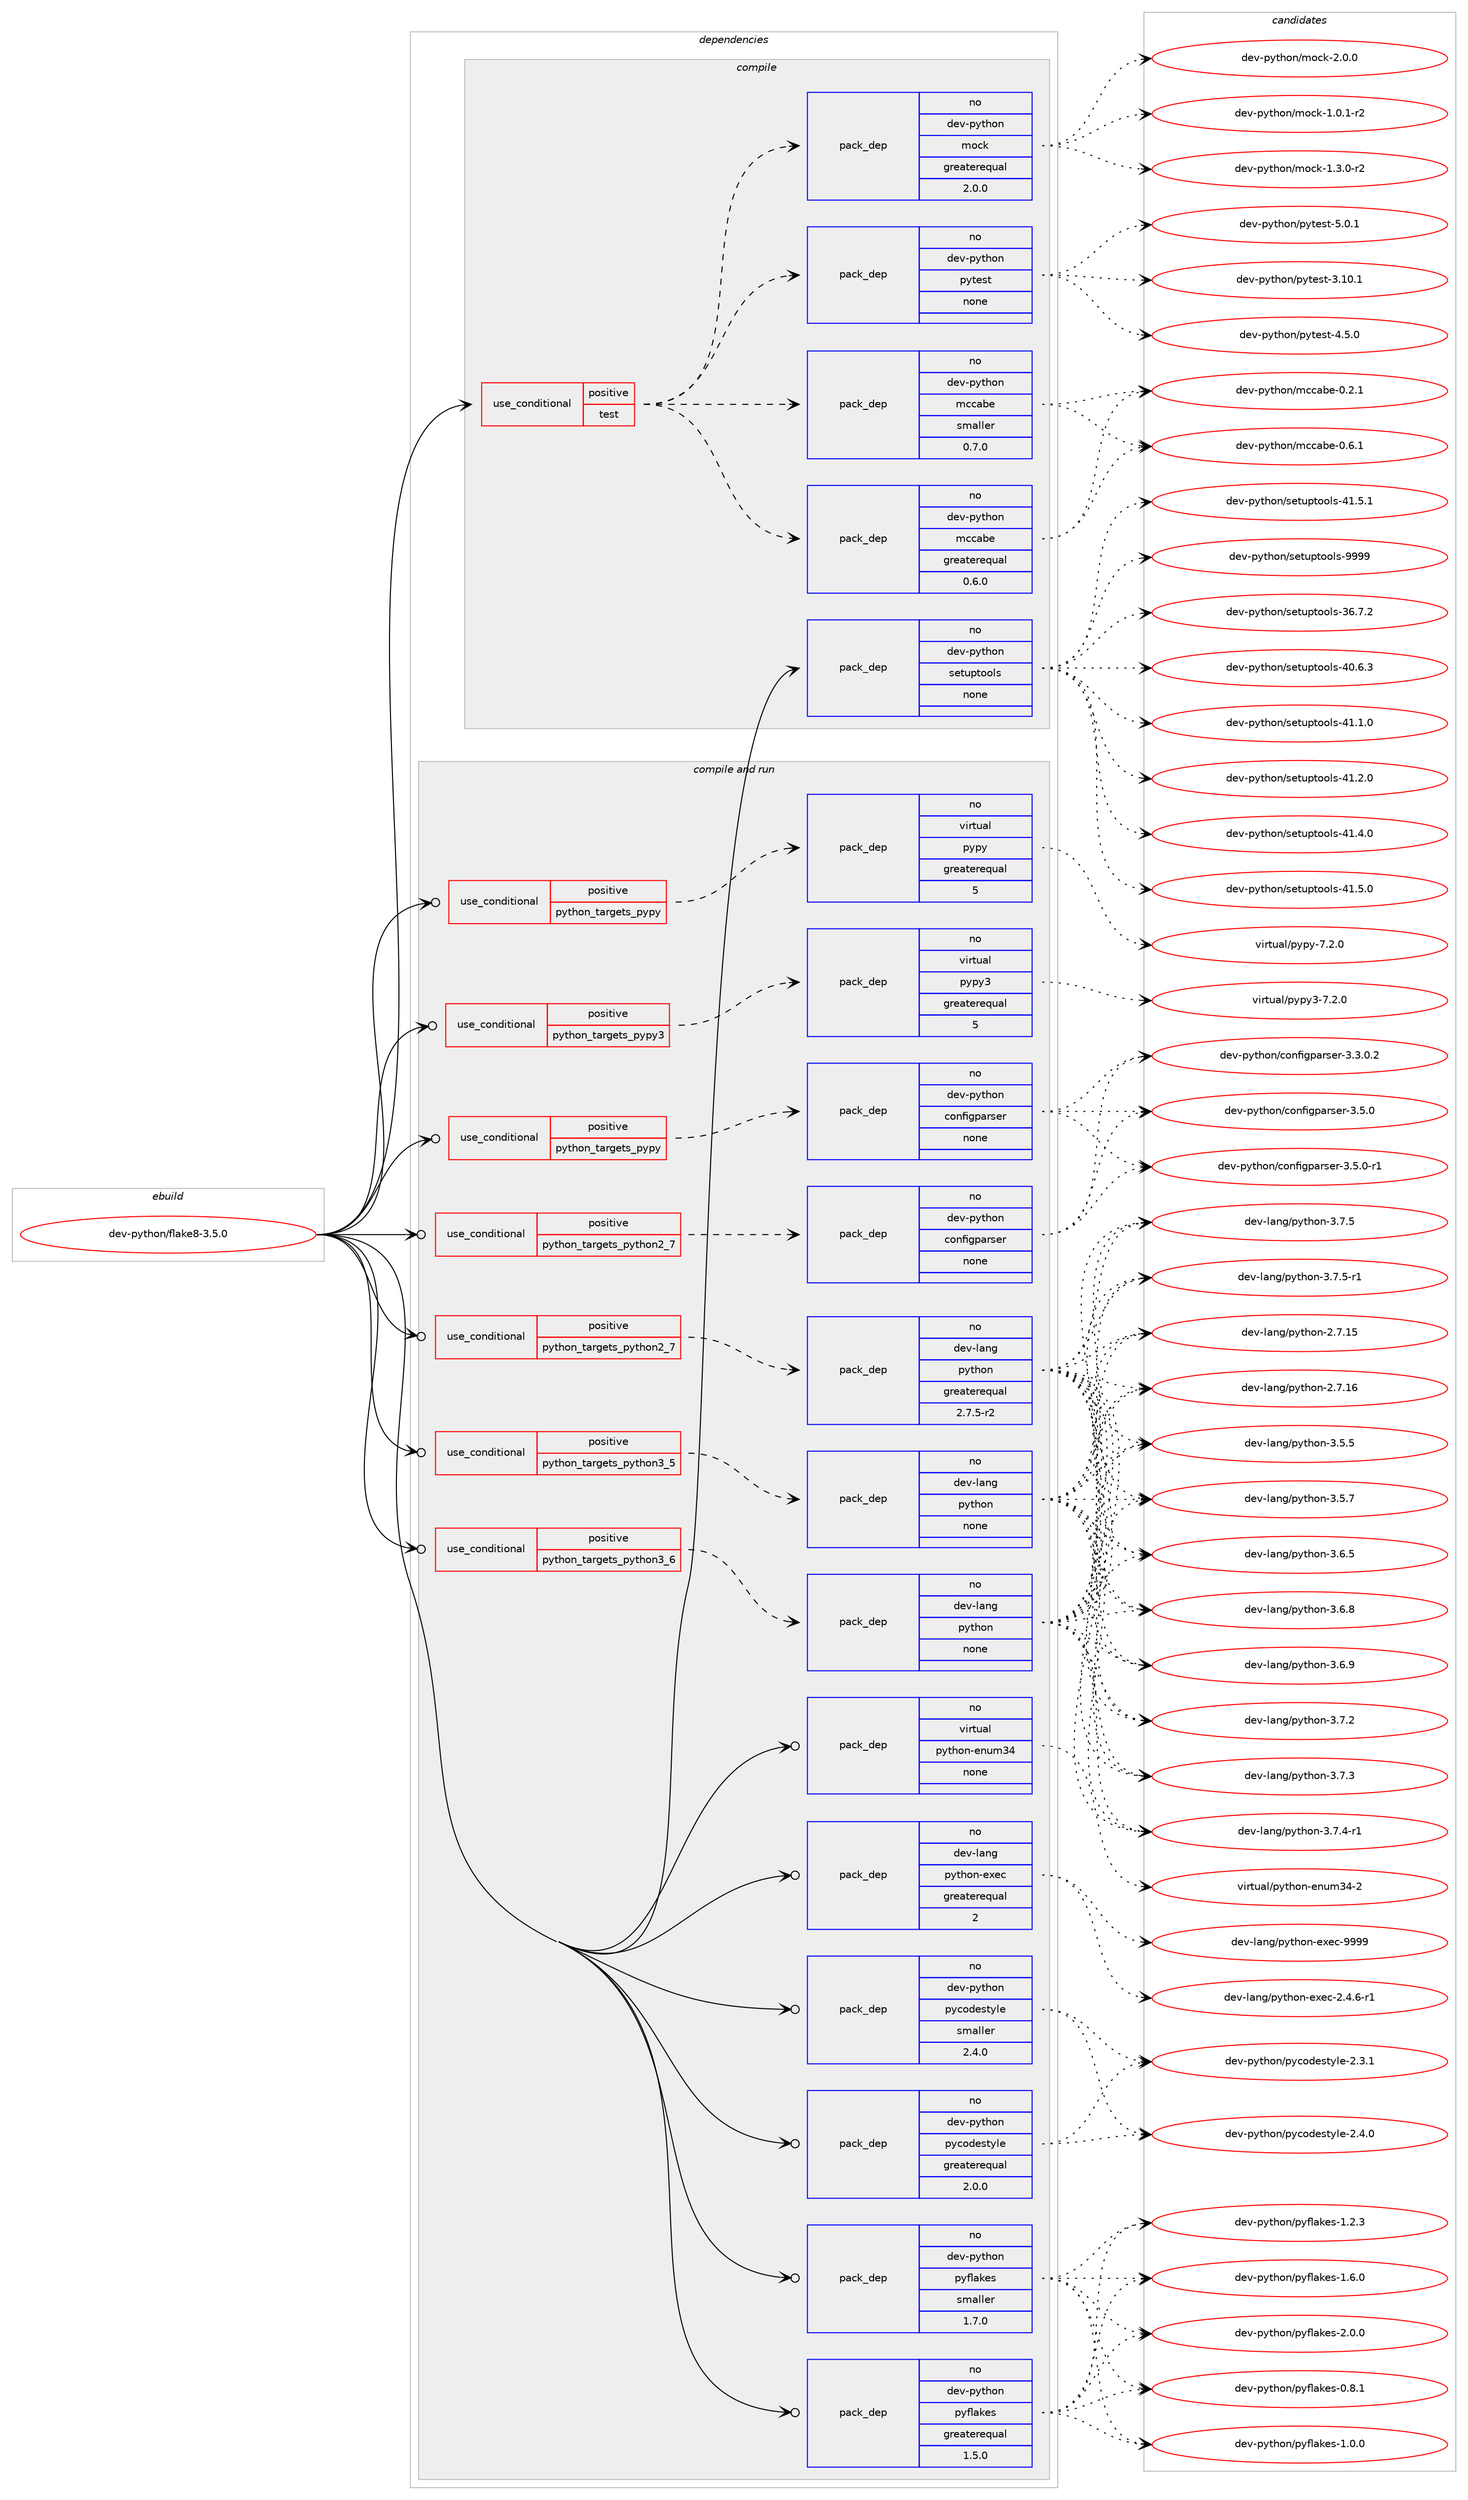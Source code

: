 digraph prolog {

# *************
# Graph options
# *************

newrank=true;
concentrate=true;
compound=true;
graph [rankdir=LR,fontname=Helvetica,fontsize=10,ranksep=1.5];#, ranksep=2.5, nodesep=0.2];
edge  [arrowhead=vee];
node  [fontname=Helvetica,fontsize=10];

# **********
# The ebuild
# **********

subgraph cluster_leftcol {
color=gray;
rank=same;
label=<<i>ebuild</i>>;
id [label="dev-python/flake8-3.5.0", color=red, width=4, href="../dev-python/flake8-3.5.0.svg"];
}

# ****************
# The dependencies
# ****************

subgraph cluster_midcol {
color=gray;
label=<<i>dependencies</i>>;
subgraph cluster_compile {
fillcolor="#eeeeee";
style=filled;
label=<<i>compile</i>>;
subgraph cond139316 {
dependency604393 [label=<<TABLE BORDER="0" CELLBORDER="1" CELLSPACING="0" CELLPADDING="4"><TR><TD ROWSPAN="3" CELLPADDING="10">use_conditional</TD></TR><TR><TD>positive</TD></TR><TR><TD>test</TD></TR></TABLE>>, shape=none, color=red];
subgraph pack453280 {
dependency604394 [label=<<TABLE BORDER="0" CELLBORDER="1" CELLSPACING="0" CELLPADDING="4" WIDTH="220"><TR><TD ROWSPAN="6" CELLPADDING="30">pack_dep</TD></TR><TR><TD WIDTH="110">no</TD></TR><TR><TD>dev-python</TD></TR><TR><TD>mccabe</TD></TR><TR><TD>greaterequal</TD></TR><TR><TD>0.6.0</TD></TR></TABLE>>, shape=none, color=blue];
}
dependency604393:e -> dependency604394:w [weight=20,style="dashed",arrowhead="vee"];
subgraph pack453281 {
dependency604395 [label=<<TABLE BORDER="0" CELLBORDER="1" CELLSPACING="0" CELLPADDING="4" WIDTH="220"><TR><TD ROWSPAN="6" CELLPADDING="30">pack_dep</TD></TR><TR><TD WIDTH="110">no</TD></TR><TR><TD>dev-python</TD></TR><TR><TD>mccabe</TD></TR><TR><TD>smaller</TD></TR><TR><TD>0.7.0</TD></TR></TABLE>>, shape=none, color=blue];
}
dependency604393:e -> dependency604395:w [weight=20,style="dashed",arrowhead="vee"];
subgraph pack453282 {
dependency604396 [label=<<TABLE BORDER="0" CELLBORDER="1" CELLSPACING="0" CELLPADDING="4" WIDTH="220"><TR><TD ROWSPAN="6" CELLPADDING="30">pack_dep</TD></TR><TR><TD WIDTH="110">no</TD></TR><TR><TD>dev-python</TD></TR><TR><TD>pytest</TD></TR><TR><TD>none</TD></TR><TR><TD></TD></TR></TABLE>>, shape=none, color=blue];
}
dependency604393:e -> dependency604396:w [weight=20,style="dashed",arrowhead="vee"];
subgraph pack453283 {
dependency604397 [label=<<TABLE BORDER="0" CELLBORDER="1" CELLSPACING="0" CELLPADDING="4" WIDTH="220"><TR><TD ROWSPAN="6" CELLPADDING="30">pack_dep</TD></TR><TR><TD WIDTH="110">no</TD></TR><TR><TD>dev-python</TD></TR><TR><TD>mock</TD></TR><TR><TD>greaterequal</TD></TR><TR><TD>2.0.0</TD></TR></TABLE>>, shape=none, color=blue];
}
dependency604393:e -> dependency604397:w [weight=20,style="dashed",arrowhead="vee"];
}
id:e -> dependency604393:w [weight=20,style="solid",arrowhead="vee"];
subgraph pack453284 {
dependency604398 [label=<<TABLE BORDER="0" CELLBORDER="1" CELLSPACING="0" CELLPADDING="4" WIDTH="220"><TR><TD ROWSPAN="6" CELLPADDING="30">pack_dep</TD></TR><TR><TD WIDTH="110">no</TD></TR><TR><TD>dev-python</TD></TR><TR><TD>setuptools</TD></TR><TR><TD>none</TD></TR><TR><TD></TD></TR></TABLE>>, shape=none, color=blue];
}
id:e -> dependency604398:w [weight=20,style="solid",arrowhead="vee"];
}
subgraph cluster_compileandrun {
fillcolor="#eeeeee";
style=filled;
label=<<i>compile and run</i>>;
subgraph cond139317 {
dependency604399 [label=<<TABLE BORDER="0" CELLBORDER="1" CELLSPACING="0" CELLPADDING="4"><TR><TD ROWSPAN="3" CELLPADDING="10">use_conditional</TD></TR><TR><TD>positive</TD></TR><TR><TD>python_targets_pypy</TD></TR></TABLE>>, shape=none, color=red];
subgraph pack453285 {
dependency604400 [label=<<TABLE BORDER="0" CELLBORDER="1" CELLSPACING="0" CELLPADDING="4" WIDTH="220"><TR><TD ROWSPAN="6" CELLPADDING="30">pack_dep</TD></TR><TR><TD WIDTH="110">no</TD></TR><TR><TD>dev-python</TD></TR><TR><TD>configparser</TD></TR><TR><TD>none</TD></TR><TR><TD></TD></TR></TABLE>>, shape=none, color=blue];
}
dependency604399:e -> dependency604400:w [weight=20,style="dashed",arrowhead="vee"];
}
id:e -> dependency604399:w [weight=20,style="solid",arrowhead="odotvee"];
subgraph cond139318 {
dependency604401 [label=<<TABLE BORDER="0" CELLBORDER="1" CELLSPACING="0" CELLPADDING="4"><TR><TD ROWSPAN="3" CELLPADDING="10">use_conditional</TD></TR><TR><TD>positive</TD></TR><TR><TD>python_targets_pypy</TD></TR></TABLE>>, shape=none, color=red];
subgraph pack453286 {
dependency604402 [label=<<TABLE BORDER="0" CELLBORDER="1" CELLSPACING="0" CELLPADDING="4" WIDTH="220"><TR><TD ROWSPAN="6" CELLPADDING="30">pack_dep</TD></TR><TR><TD WIDTH="110">no</TD></TR><TR><TD>virtual</TD></TR><TR><TD>pypy</TD></TR><TR><TD>greaterequal</TD></TR><TR><TD>5</TD></TR></TABLE>>, shape=none, color=blue];
}
dependency604401:e -> dependency604402:w [weight=20,style="dashed",arrowhead="vee"];
}
id:e -> dependency604401:w [weight=20,style="solid",arrowhead="odotvee"];
subgraph cond139319 {
dependency604403 [label=<<TABLE BORDER="0" CELLBORDER="1" CELLSPACING="0" CELLPADDING="4"><TR><TD ROWSPAN="3" CELLPADDING="10">use_conditional</TD></TR><TR><TD>positive</TD></TR><TR><TD>python_targets_pypy3</TD></TR></TABLE>>, shape=none, color=red];
subgraph pack453287 {
dependency604404 [label=<<TABLE BORDER="0" CELLBORDER="1" CELLSPACING="0" CELLPADDING="4" WIDTH="220"><TR><TD ROWSPAN="6" CELLPADDING="30">pack_dep</TD></TR><TR><TD WIDTH="110">no</TD></TR><TR><TD>virtual</TD></TR><TR><TD>pypy3</TD></TR><TR><TD>greaterequal</TD></TR><TR><TD>5</TD></TR></TABLE>>, shape=none, color=blue];
}
dependency604403:e -> dependency604404:w [weight=20,style="dashed",arrowhead="vee"];
}
id:e -> dependency604403:w [weight=20,style="solid",arrowhead="odotvee"];
subgraph cond139320 {
dependency604405 [label=<<TABLE BORDER="0" CELLBORDER="1" CELLSPACING="0" CELLPADDING="4"><TR><TD ROWSPAN="3" CELLPADDING="10">use_conditional</TD></TR><TR><TD>positive</TD></TR><TR><TD>python_targets_python2_7</TD></TR></TABLE>>, shape=none, color=red];
subgraph pack453288 {
dependency604406 [label=<<TABLE BORDER="0" CELLBORDER="1" CELLSPACING="0" CELLPADDING="4" WIDTH="220"><TR><TD ROWSPAN="6" CELLPADDING="30">pack_dep</TD></TR><TR><TD WIDTH="110">no</TD></TR><TR><TD>dev-lang</TD></TR><TR><TD>python</TD></TR><TR><TD>greaterequal</TD></TR><TR><TD>2.7.5-r2</TD></TR></TABLE>>, shape=none, color=blue];
}
dependency604405:e -> dependency604406:w [weight=20,style="dashed",arrowhead="vee"];
}
id:e -> dependency604405:w [weight=20,style="solid",arrowhead="odotvee"];
subgraph cond139321 {
dependency604407 [label=<<TABLE BORDER="0" CELLBORDER="1" CELLSPACING="0" CELLPADDING="4"><TR><TD ROWSPAN="3" CELLPADDING="10">use_conditional</TD></TR><TR><TD>positive</TD></TR><TR><TD>python_targets_python2_7</TD></TR></TABLE>>, shape=none, color=red];
subgraph pack453289 {
dependency604408 [label=<<TABLE BORDER="0" CELLBORDER="1" CELLSPACING="0" CELLPADDING="4" WIDTH="220"><TR><TD ROWSPAN="6" CELLPADDING="30">pack_dep</TD></TR><TR><TD WIDTH="110">no</TD></TR><TR><TD>dev-python</TD></TR><TR><TD>configparser</TD></TR><TR><TD>none</TD></TR><TR><TD></TD></TR></TABLE>>, shape=none, color=blue];
}
dependency604407:e -> dependency604408:w [weight=20,style="dashed",arrowhead="vee"];
}
id:e -> dependency604407:w [weight=20,style="solid",arrowhead="odotvee"];
subgraph cond139322 {
dependency604409 [label=<<TABLE BORDER="0" CELLBORDER="1" CELLSPACING="0" CELLPADDING="4"><TR><TD ROWSPAN="3" CELLPADDING="10">use_conditional</TD></TR><TR><TD>positive</TD></TR><TR><TD>python_targets_python3_5</TD></TR></TABLE>>, shape=none, color=red];
subgraph pack453290 {
dependency604410 [label=<<TABLE BORDER="0" CELLBORDER="1" CELLSPACING="0" CELLPADDING="4" WIDTH="220"><TR><TD ROWSPAN="6" CELLPADDING="30">pack_dep</TD></TR><TR><TD WIDTH="110">no</TD></TR><TR><TD>dev-lang</TD></TR><TR><TD>python</TD></TR><TR><TD>none</TD></TR><TR><TD></TD></TR></TABLE>>, shape=none, color=blue];
}
dependency604409:e -> dependency604410:w [weight=20,style="dashed",arrowhead="vee"];
}
id:e -> dependency604409:w [weight=20,style="solid",arrowhead="odotvee"];
subgraph cond139323 {
dependency604411 [label=<<TABLE BORDER="0" CELLBORDER="1" CELLSPACING="0" CELLPADDING="4"><TR><TD ROWSPAN="3" CELLPADDING="10">use_conditional</TD></TR><TR><TD>positive</TD></TR><TR><TD>python_targets_python3_6</TD></TR></TABLE>>, shape=none, color=red];
subgraph pack453291 {
dependency604412 [label=<<TABLE BORDER="0" CELLBORDER="1" CELLSPACING="0" CELLPADDING="4" WIDTH="220"><TR><TD ROWSPAN="6" CELLPADDING="30">pack_dep</TD></TR><TR><TD WIDTH="110">no</TD></TR><TR><TD>dev-lang</TD></TR><TR><TD>python</TD></TR><TR><TD>none</TD></TR><TR><TD></TD></TR></TABLE>>, shape=none, color=blue];
}
dependency604411:e -> dependency604412:w [weight=20,style="dashed",arrowhead="vee"];
}
id:e -> dependency604411:w [weight=20,style="solid",arrowhead="odotvee"];
subgraph pack453292 {
dependency604413 [label=<<TABLE BORDER="0" CELLBORDER="1" CELLSPACING="0" CELLPADDING="4" WIDTH="220"><TR><TD ROWSPAN="6" CELLPADDING="30">pack_dep</TD></TR><TR><TD WIDTH="110">no</TD></TR><TR><TD>dev-lang</TD></TR><TR><TD>python-exec</TD></TR><TR><TD>greaterequal</TD></TR><TR><TD>2</TD></TR></TABLE>>, shape=none, color=blue];
}
id:e -> dependency604413:w [weight=20,style="solid",arrowhead="odotvee"];
subgraph pack453293 {
dependency604414 [label=<<TABLE BORDER="0" CELLBORDER="1" CELLSPACING="0" CELLPADDING="4" WIDTH="220"><TR><TD ROWSPAN="6" CELLPADDING="30">pack_dep</TD></TR><TR><TD WIDTH="110">no</TD></TR><TR><TD>dev-python</TD></TR><TR><TD>pycodestyle</TD></TR><TR><TD>greaterequal</TD></TR><TR><TD>2.0.0</TD></TR></TABLE>>, shape=none, color=blue];
}
id:e -> dependency604414:w [weight=20,style="solid",arrowhead="odotvee"];
subgraph pack453294 {
dependency604415 [label=<<TABLE BORDER="0" CELLBORDER="1" CELLSPACING="0" CELLPADDING="4" WIDTH="220"><TR><TD ROWSPAN="6" CELLPADDING="30">pack_dep</TD></TR><TR><TD WIDTH="110">no</TD></TR><TR><TD>dev-python</TD></TR><TR><TD>pycodestyle</TD></TR><TR><TD>smaller</TD></TR><TR><TD>2.4.0</TD></TR></TABLE>>, shape=none, color=blue];
}
id:e -> dependency604415:w [weight=20,style="solid",arrowhead="odotvee"];
subgraph pack453295 {
dependency604416 [label=<<TABLE BORDER="0" CELLBORDER="1" CELLSPACING="0" CELLPADDING="4" WIDTH="220"><TR><TD ROWSPAN="6" CELLPADDING="30">pack_dep</TD></TR><TR><TD WIDTH="110">no</TD></TR><TR><TD>dev-python</TD></TR><TR><TD>pyflakes</TD></TR><TR><TD>greaterequal</TD></TR><TR><TD>1.5.0</TD></TR></TABLE>>, shape=none, color=blue];
}
id:e -> dependency604416:w [weight=20,style="solid",arrowhead="odotvee"];
subgraph pack453296 {
dependency604417 [label=<<TABLE BORDER="0" CELLBORDER="1" CELLSPACING="0" CELLPADDING="4" WIDTH="220"><TR><TD ROWSPAN="6" CELLPADDING="30">pack_dep</TD></TR><TR><TD WIDTH="110">no</TD></TR><TR><TD>dev-python</TD></TR><TR><TD>pyflakes</TD></TR><TR><TD>smaller</TD></TR><TR><TD>1.7.0</TD></TR></TABLE>>, shape=none, color=blue];
}
id:e -> dependency604417:w [weight=20,style="solid",arrowhead="odotvee"];
subgraph pack453297 {
dependency604418 [label=<<TABLE BORDER="0" CELLBORDER="1" CELLSPACING="0" CELLPADDING="4" WIDTH="220"><TR><TD ROWSPAN="6" CELLPADDING="30">pack_dep</TD></TR><TR><TD WIDTH="110">no</TD></TR><TR><TD>virtual</TD></TR><TR><TD>python-enum34</TD></TR><TR><TD>none</TD></TR><TR><TD></TD></TR></TABLE>>, shape=none, color=blue];
}
id:e -> dependency604418:w [weight=20,style="solid",arrowhead="odotvee"];
}
subgraph cluster_run {
fillcolor="#eeeeee";
style=filled;
label=<<i>run</i>>;
}
}

# **************
# The candidates
# **************

subgraph cluster_choices {
rank=same;
color=gray;
label=<<i>candidates</i>>;

subgraph choice453280 {
color=black;
nodesep=1;
choice100101118451121211161041111104710999999798101454846504649 [label="dev-python/mccabe-0.2.1", color=red, width=4,href="../dev-python/mccabe-0.2.1.svg"];
choice100101118451121211161041111104710999999798101454846544649 [label="dev-python/mccabe-0.6.1", color=red, width=4,href="../dev-python/mccabe-0.6.1.svg"];
dependency604394:e -> choice100101118451121211161041111104710999999798101454846504649:w [style=dotted,weight="100"];
dependency604394:e -> choice100101118451121211161041111104710999999798101454846544649:w [style=dotted,weight="100"];
}
subgraph choice453281 {
color=black;
nodesep=1;
choice100101118451121211161041111104710999999798101454846504649 [label="dev-python/mccabe-0.2.1", color=red, width=4,href="../dev-python/mccabe-0.2.1.svg"];
choice100101118451121211161041111104710999999798101454846544649 [label="dev-python/mccabe-0.6.1", color=red, width=4,href="../dev-python/mccabe-0.6.1.svg"];
dependency604395:e -> choice100101118451121211161041111104710999999798101454846504649:w [style=dotted,weight="100"];
dependency604395:e -> choice100101118451121211161041111104710999999798101454846544649:w [style=dotted,weight="100"];
}
subgraph choice453282 {
color=black;
nodesep=1;
choice100101118451121211161041111104711212111610111511645514649484649 [label="dev-python/pytest-3.10.1", color=red, width=4,href="../dev-python/pytest-3.10.1.svg"];
choice1001011184511212111610411111047112121116101115116455246534648 [label="dev-python/pytest-4.5.0", color=red, width=4,href="../dev-python/pytest-4.5.0.svg"];
choice1001011184511212111610411111047112121116101115116455346484649 [label="dev-python/pytest-5.0.1", color=red, width=4,href="../dev-python/pytest-5.0.1.svg"];
dependency604396:e -> choice100101118451121211161041111104711212111610111511645514649484649:w [style=dotted,weight="100"];
dependency604396:e -> choice1001011184511212111610411111047112121116101115116455246534648:w [style=dotted,weight="100"];
dependency604396:e -> choice1001011184511212111610411111047112121116101115116455346484649:w [style=dotted,weight="100"];
}
subgraph choice453283 {
color=black;
nodesep=1;
choice1001011184511212111610411111047109111991074549464846494511450 [label="dev-python/mock-1.0.1-r2", color=red, width=4,href="../dev-python/mock-1.0.1-r2.svg"];
choice1001011184511212111610411111047109111991074549465146484511450 [label="dev-python/mock-1.3.0-r2", color=red, width=4,href="../dev-python/mock-1.3.0-r2.svg"];
choice100101118451121211161041111104710911199107455046484648 [label="dev-python/mock-2.0.0", color=red, width=4,href="../dev-python/mock-2.0.0.svg"];
dependency604397:e -> choice1001011184511212111610411111047109111991074549464846494511450:w [style=dotted,weight="100"];
dependency604397:e -> choice1001011184511212111610411111047109111991074549465146484511450:w [style=dotted,weight="100"];
dependency604397:e -> choice100101118451121211161041111104710911199107455046484648:w [style=dotted,weight="100"];
}
subgraph choice453284 {
color=black;
nodesep=1;
choice100101118451121211161041111104711510111611711211611111110811545515446554650 [label="dev-python/setuptools-36.7.2", color=red, width=4,href="../dev-python/setuptools-36.7.2.svg"];
choice100101118451121211161041111104711510111611711211611111110811545524846544651 [label="dev-python/setuptools-40.6.3", color=red, width=4,href="../dev-python/setuptools-40.6.3.svg"];
choice100101118451121211161041111104711510111611711211611111110811545524946494648 [label="dev-python/setuptools-41.1.0", color=red, width=4,href="../dev-python/setuptools-41.1.0.svg"];
choice100101118451121211161041111104711510111611711211611111110811545524946504648 [label="dev-python/setuptools-41.2.0", color=red, width=4,href="../dev-python/setuptools-41.2.0.svg"];
choice100101118451121211161041111104711510111611711211611111110811545524946524648 [label="dev-python/setuptools-41.4.0", color=red, width=4,href="../dev-python/setuptools-41.4.0.svg"];
choice100101118451121211161041111104711510111611711211611111110811545524946534648 [label="dev-python/setuptools-41.5.0", color=red, width=4,href="../dev-python/setuptools-41.5.0.svg"];
choice100101118451121211161041111104711510111611711211611111110811545524946534649 [label="dev-python/setuptools-41.5.1", color=red, width=4,href="../dev-python/setuptools-41.5.1.svg"];
choice10010111845112121116104111110471151011161171121161111111081154557575757 [label="dev-python/setuptools-9999", color=red, width=4,href="../dev-python/setuptools-9999.svg"];
dependency604398:e -> choice100101118451121211161041111104711510111611711211611111110811545515446554650:w [style=dotted,weight="100"];
dependency604398:e -> choice100101118451121211161041111104711510111611711211611111110811545524846544651:w [style=dotted,weight="100"];
dependency604398:e -> choice100101118451121211161041111104711510111611711211611111110811545524946494648:w [style=dotted,weight="100"];
dependency604398:e -> choice100101118451121211161041111104711510111611711211611111110811545524946504648:w [style=dotted,weight="100"];
dependency604398:e -> choice100101118451121211161041111104711510111611711211611111110811545524946524648:w [style=dotted,weight="100"];
dependency604398:e -> choice100101118451121211161041111104711510111611711211611111110811545524946534648:w [style=dotted,weight="100"];
dependency604398:e -> choice100101118451121211161041111104711510111611711211611111110811545524946534649:w [style=dotted,weight="100"];
dependency604398:e -> choice10010111845112121116104111110471151011161171121161111111081154557575757:w [style=dotted,weight="100"];
}
subgraph choice453285 {
color=black;
nodesep=1;
choice100101118451121211161041111104799111110102105103112971141151011144551465146484650 [label="dev-python/configparser-3.3.0.2", color=red, width=4,href="../dev-python/configparser-3.3.0.2.svg"];
choice10010111845112121116104111110479911111010210510311297114115101114455146534648 [label="dev-python/configparser-3.5.0", color=red, width=4,href="../dev-python/configparser-3.5.0.svg"];
choice100101118451121211161041111104799111110102105103112971141151011144551465346484511449 [label="dev-python/configparser-3.5.0-r1", color=red, width=4,href="../dev-python/configparser-3.5.0-r1.svg"];
dependency604400:e -> choice100101118451121211161041111104799111110102105103112971141151011144551465146484650:w [style=dotted,weight="100"];
dependency604400:e -> choice10010111845112121116104111110479911111010210510311297114115101114455146534648:w [style=dotted,weight="100"];
dependency604400:e -> choice100101118451121211161041111104799111110102105103112971141151011144551465346484511449:w [style=dotted,weight="100"];
}
subgraph choice453286 {
color=black;
nodesep=1;
choice1181051141161179710847112121112121455546504648 [label="virtual/pypy-7.2.0", color=red, width=4,href="../virtual/pypy-7.2.0.svg"];
dependency604402:e -> choice1181051141161179710847112121112121455546504648:w [style=dotted,weight="100"];
}
subgraph choice453287 {
color=black;
nodesep=1;
choice118105114116117971084711212111212151455546504648 [label="virtual/pypy3-7.2.0", color=red, width=4,href="../virtual/pypy3-7.2.0.svg"];
dependency604404:e -> choice118105114116117971084711212111212151455546504648:w [style=dotted,weight="100"];
}
subgraph choice453288 {
color=black;
nodesep=1;
choice10010111845108971101034711212111610411111045504655464953 [label="dev-lang/python-2.7.15", color=red, width=4,href="../dev-lang/python-2.7.15.svg"];
choice10010111845108971101034711212111610411111045504655464954 [label="dev-lang/python-2.7.16", color=red, width=4,href="../dev-lang/python-2.7.16.svg"];
choice100101118451089711010347112121116104111110455146534653 [label="dev-lang/python-3.5.5", color=red, width=4,href="../dev-lang/python-3.5.5.svg"];
choice100101118451089711010347112121116104111110455146534655 [label="dev-lang/python-3.5.7", color=red, width=4,href="../dev-lang/python-3.5.7.svg"];
choice100101118451089711010347112121116104111110455146544653 [label="dev-lang/python-3.6.5", color=red, width=4,href="../dev-lang/python-3.6.5.svg"];
choice100101118451089711010347112121116104111110455146544656 [label="dev-lang/python-3.6.8", color=red, width=4,href="../dev-lang/python-3.6.8.svg"];
choice100101118451089711010347112121116104111110455146544657 [label="dev-lang/python-3.6.9", color=red, width=4,href="../dev-lang/python-3.6.9.svg"];
choice100101118451089711010347112121116104111110455146554650 [label="dev-lang/python-3.7.2", color=red, width=4,href="../dev-lang/python-3.7.2.svg"];
choice100101118451089711010347112121116104111110455146554651 [label="dev-lang/python-3.7.3", color=red, width=4,href="../dev-lang/python-3.7.3.svg"];
choice1001011184510897110103471121211161041111104551465546524511449 [label="dev-lang/python-3.7.4-r1", color=red, width=4,href="../dev-lang/python-3.7.4-r1.svg"];
choice100101118451089711010347112121116104111110455146554653 [label="dev-lang/python-3.7.5", color=red, width=4,href="../dev-lang/python-3.7.5.svg"];
choice1001011184510897110103471121211161041111104551465546534511449 [label="dev-lang/python-3.7.5-r1", color=red, width=4,href="../dev-lang/python-3.7.5-r1.svg"];
dependency604406:e -> choice10010111845108971101034711212111610411111045504655464953:w [style=dotted,weight="100"];
dependency604406:e -> choice10010111845108971101034711212111610411111045504655464954:w [style=dotted,weight="100"];
dependency604406:e -> choice100101118451089711010347112121116104111110455146534653:w [style=dotted,weight="100"];
dependency604406:e -> choice100101118451089711010347112121116104111110455146534655:w [style=dotted,weight="100"];
dependency604406:e -> choice100101118451089711010347112121116104111110455146544653:w [style=dotted,weight="100"];
dependency604406:e -> choice100101118451089711010347112121116104111110455146544656:w [style=dotted,weight="100"];
dependency604406:e -> choice100101118451089711010347112121116104111110455146544657:w [style=dotted,weight="100"];
dependency604406:e -> choice100101118451089711010347112121116104111110455146554650:w [style=dotted,weight="100"];
dependency604406:e -> choice100101118451089711010347112121116104111110455146554651:w [style=dotted,weight="100"];
dependency604406:e -> choice1001011184510897110103471121211161041111104551465546524511449:w [style=dotted,weight="100"];
dependency604406:e -> choice100101118451089711010347112121116104111110455146554653:w [style=dotted,weight="100"];
dependency604406:e -> choice1001011184510897110103471121211161041111104551465546534511449:w [style=dotted,weight="100"];
}
subgraph choice453289 {
color=black;
nodesep=1;
choice100101118451121211161041111104799111110102105103112971141151011144551465146484650 [label="dev-python/configparser-3.3.0.2", color=red, width=4,href="../dev-python/configparser-3.3.0.2.svg"];
choice10010111845112121116104111110479911111010210510311297114115101114455146534648 [label="dev-python/configparser-3.5.0", color=red, width=4,href="../dev-python/configparser-3.5.0.svg"];
choice100101118451121211161041111104799111110102105103112971141151011144551465346484511449 [label="dev-python/configparser-3.5.0-r1", color=red, width=4,href="../dev-python/configparser-3.5.0-r1.svg"];
dependency604408:e -> choice100101118451121211161041111104799111110102105103112971141151011144551465146484650:w [style=dotted,weight="100"];
dependency604408:e -> choice10010111845112121116104111110479911111010210510311297114115101114455146534648:w [style=dotted,weight="100"];
dependency604408:e -> choice100101118451121211161041111104799111110102105103112971141151011144551465346484511449:w [style=dotted,weight="100"];
}
subgraph choice453290 {
color=black;
nodesep=1;
choice10010111845108971101034711212111610411111045504655464953 [label="dev-lang/python-2.7.15", color=red, width=4,href="../dev-lang/python-2.7.15.svg"];
choice10010111845108971101034711212111610411111045504655464954 [label="dev-lang/python-2.7.16", color=red, width=4,href="../dev-lang/python-2.7.16.svg"];
choice100101118451089711010347112121116104111110455146534653 [label="dev-lang/python-3.5.5", color=red, width=4,href="../dev-lang/python-3.5.5.svg"];
choice100101118451089711010347112121116104111110455146534655 [label="dev-lang/python-3.5.7", color=red, width=4,href="../dev-lang/python-3.5.7.svg"];
choice100101118451089711010347112121116104111110455146544653 [label="dev-lang/python-3.6.5", color=red, width=4,href="../dev-lang/python-3.6.5.svg"];
choice100101118451089711010347112121116104111110455146544656 [label="dev-lang/python-3.6.8", color=red, width=4,href="../dev-lang/python-3.6.8.svg"];
choice100101118451089711010347112121116104111110455146544657 [label="dev-lang/python-3.6.9", color=red, width=4,href="../dev-lang/python-3.6.9.svg"];
choice100101118451089711010347112121116104111110455146554650 [label="dev-lang/python-3.7.2", color=red, width=4,href="../dev-lang/python-3.7.2.svg"];
choice100101118451089711010347112121116104111110455146554651 [label="dev-lang/python-3.7.3", color=red, width=4,href="../dev-lang/python-3.7.3.svg"];
choice1001011184510897110103471121211161041111104551465546524511449 [label="dev-lang/python-3.7.4-r1", color=red, width=4,href="../dev-lang/python-3.7.4-r1.svg"];
choice100101118451089711010347112121116104111110455146554653 [label="dev-lang/python-3.7.5", color=red, width=4,href="../dev-lang/python-3.7.5.svg"];
choice1001011184510897110103471121211161041111104551465546534511449 [label="dev-lang/python-3.7.5-r1", color=red, width=4,href="../dev-lang/python-3.7.5-r1.svg"];
dependency604410:e -> choice10010111845108971101034711212111610411111045504655464953:w [style=dotted,weight="100"];
dependency604410:e -> choice10010111845108971101034711212111610411111045504655464954:w [style=dotted,weight="100"];
dependency604410:e -> choice100101118451089711010347112121116104111110455146534653:w [style=dotted,weight="100"];
dependency604410:e -> choice100101118451089711010347112121116104111110455146534655:w [style=dotted,weight="100"];
dependency604410:e -> choice100101118451089711010347112121116104111110455146544653:w [style=dotted,weight="100"];
dependency604410:e -> choice100101118451089711010347112121116104111110455146544656:w [style=dotted,weight="100"];
dependency604410:e -> choice100101118451089711010347112121116104111110455146544657:w [style=dotted,weight="100"];
dependency604410:e -> choice100101118451089711010347112121116104111110455146554650:w [style=dotted,weight="100"];
dependency604410:e -> choice100101118451089711010347112121116104111110455146554651:w [style=dotted,weight="100"];
dependency604410:e -> choice1001011184510897110103471121211161041111104551465546524511449:w [style=dotted,weight="100"];
dependency604410:e -> choice100101118451089711010347112121116104111110455146554653:w [style=dotted,weight="100"];
dependency604410:e -> choice1001011184510897110103471121211161041111104551465546534511449:w [style=dotted,weight="100"];
}
subgraph choice453291 {
color=black;
nodesep=1;
choice10010111845108971101034711212111610411111045504655464953 [label="dev-lang/python-2.7.15", color=red, width=4,href="../dev-lang/python-2.7.15.svg"];
choice10010111845108971101034711212111610411111045504655464954 [label="dev-lang/python-2.7.16", color=red, width=4,href="../dev-lang/python-2.7.16.svg"];
choice100101118451089711010347112121116104111110455146534653 [label="dev-lang/python-3.5.5", color=red, width=4,href="../dev-lang/python-3.5.5.svg"];
choice100101118451089711010347112121116104111110455146534655 [label="dev-lang/python-3.5.7", color=red, width=4,href="../dev-lang/python-3.5.7.svg"];
choice100101118451089711010347112121116104111110455146544653 [label="dev-lang/python-3.6.5", color=red, width=4,href="../dev-lang/python-3.6.5.svg"];
choice100101118451089711010347112121116104111110455146544656 [label="dev-lang/python-3.6.8", color=red, width=4,href="../dev-lang/python-3.6.8.svg"];
choice100101118451089711010347112121116104111110455146544657 [label="dev-lang/python-3.6.9", color=red, width=4,href="../dev-lang/python-3.6.9.svg"];
choice100101118451089711010347112121116104111110455146554650 [label="dev-lang/python-3.7.2", color=red, width=4,href="../dev-lang/python-3.7.2.svg"];
choice100101118451089711010347112121116104111110455146554651 [label="dev-lang/python-3.7.3", color=red, width=4,href="../dev-lang/python-3.7.3.svg"];
choice1001011184510897110103471121211161041111104551465546524511449 [label="dev-lang/python-3.7.4-r1", color=red, width=4,href="../dev-lang/python-3.7.4-r1.svg"];
choice100101118451089711010347112121116104111110455146554653 [label="dev-lang/python-3.7.5", color=red, width=4,href="../dev-lang/python-3.7.5.svg"];
choice1001011184510897110103471121211161041111104551465546534511449 [label="dev-lang/python-3.7.5-r1", color=red, width=4,href="../dev-lang/python-3.7.5-r1.svg"];
dependency604412:e -> choice10010111845108971101034711212111610411111045504655464953:w [style=dotted,weight="100"];
dependency604412:e -> choice10010111845108971101034711212111610411111045504655464954:w [style=dotted,weight="100"];
dependency604412:e -> choice100101118451089711010347112121116104111110455146534653:w [style=dotted,weight="100"];
dependency604412:e -> choice100101118451089711010347112121116104111110455146534655:w [style=dotted,weight="100"];
dependency604412:e -> choice100101118451089711010347112121116104111110455146544653:w [style=dotted,weight="100"];
dependency604412:e -> choice100101118451089711010347112121116104111110455146544656:w [style=dotted,weight="100"];
dependency604412:e -> choice100101118451089711010347112121116104111110455146544657:w [style=dotted,weight="100"];
dependency604412:e -> choice100101118451089711010347112121116104111110455146554650:w [style=dotted,weight="100"];
dependency604412:e -> choice100101118451089711010347112121116104111110455146554651:w [style=dotted,weight="100"];
dependency604412:e -> choice1001011184510897110103471121211161041111104551465546524511449:w [style=dotted,weight="100"];
dependency604412:e -> choice100101118451089711010347112121116104111110455146554653:w [style=dotted,weight="100"];
dependency604412:e -> choice1001011184510897110103471121211161041111104551465546534511449:w [style=dotted,weight="100"];
}
subgraph choice453292 {
color=black;
nodesep=1;
choice10010111845108971101034711212111610411111045101120101994550465246544511449 [label="dev-lang/python-exec-2.4.6-r1", color=red, width=4,href="../dev-lang/python-exec-2.4.6-r1.svg"];
choice10010111845108971101034711212111610411111045101120101994557575757 [label="dev-lang/python-exec-9999", color=red, width=4,href="../dev-lang/python-exec-9999.svg"];
dependency604413:e -> choice10010111845108971101034711212111610411111045101120101994550465246544511449:w [style=dotted,weight="100"];
dependency604413:e -> choice10010111845108971101034711212111610411111045101120101994557575757:w [style=dotted,weight="100"];
}
subgraph choice453293 {
color=black;
nodesep=1;
choice100101118451121211161041111104711212199111100101115116121108101455046514649 [label="dev-python/pycodestyle-2.3.1", color=red, width=4,href="../dev-python/pycodestyle-2.3.1.svg"];
choice100101118451121211161041111104711212199111100101115116121108101455046524648 [label="dev-python/pycodestyle-2.4.0", color=red, width=4,href="../dev-python/pycodestyle-2.4.0.svg"];
dependency604414:e -> choice100101118451121211161041111104711212199111100101115116121108101455046514649:w [style=dotted,weight="100"];
dependency604414:e -> choice100101118451121211161041111104711212199111100101115116121108101455046524648:w [style=dotted,weight="100"];
}
subgraph choice453294 {
color=black;
nodesep=1;
choice100101118451121211161041111104711212199111100101115116121108101455046514649 [label="dev-python/pycodestyle-2.3.1", color=red, width=4,href="../dev-python/pycodestyle-2.3.1.svg"];
choice100101118451121211161041111104711212199111100101115116121108101455046524648 [label="dev-python/pycodestyle-2.4.0", color=red, width=4,href="../dev-python/pycodestyle-2.4.0.svg"];
dependency604415:e -> choice100101118451121211161041111104711212199111100101115116121108101455046514649:w [style=dotted,weight="100"];
dependency604415:e -> choice100101118451121211161041111104711212199111100101115116121108101455046524648:w [style=dotted,weight="100"];
}
subgraph choice453295 {
color=black;
nodesep=1;
choice100101118451121211161041111104711212110210897107101115454846564649 [label="dev-python/pyflakes-0.8.1", color=red, width=4,href="../dev-python/pyflakes-0.8.1.svg"];
choice100101118451121211161041111104711212110210897107101115454946484648 [label="dev-python/pyflakes-1.0.0", color=red, width=4,href="../dev-python/pyflakes-1.0.0.svg"];
choice100101118451121211161041111104711212110210897107101115454946504651 [label="dev-python/pyflakes-1.2.3", color=red, width=4,href="../dev-python/pyflakes-1.2.3.svg"];
choice100101118451121211161041111104711212110210897107101115454946544648 [label="dev-python/pyflakes-1.6.0", color=red, width=4,href="../dev-python/pyflakes-1.6.0.svg"];
choice100101118451121211161041111104711212110210897107101115455046484648 [label="dev-python/pyflakes-2.0.0", color=red, width=4,href="../dev-python/pyflakes-2.0.0.svg"];
dependency604416:e -> choice100101118451121211161041111104711212110210897107101115454846564649:w [style=dotted,weight="100"];
dependency604416:e -> choice100101118451121211161041111104711212110210897107101115454946484648:w [style=dotted,weight="100"];
dependency604416:e -> choice100101118451121211161041111104711212110210897107101115454946504651:w [style=dotted,weight="100"];
dependency604416:e -> choice100101118451121211161041111104711212110210897107101115454946544648:w [style=dotted,weight="100"];
dependency604416:e -> choice100101118451121211161041111104711212110210897107101115455046484648:w [style=dotted,weight="100"];
}
subgraph choice453296 {
color=black;
nodesep=1;
choice100101118451121211161041111104711212110210897107101115454846564649 [label="dev-python/pyflakes-0.8.1", color=red, width=4,href="../dev-python/pyflakes-0.8.1.svg"];
choice100101118451121211161041111104711212110210897107101115454946484648 [label="dev-python/pyflakes-1.0.0", color=red, width=4,href="../dev-python/pyflakes-1.0.0.svg"];
choice100101118451121211161041111104711212110210897107101115454946504651 [label="dev-python/pyflakes-1.2.3", color=red, width=4,href="../dev-python/pyflakes-1.2.3.svg"];
choice100101118451121211161041111104711212110210897107101115454946544648 [label="dev-python/pyflakes-1.6.0", color=red, width=4,href="../dev-python/pyflakes-1.6.0.svg"];
choice100101118451121211161041111104711212110210897107101115455046484648 [label="dev-python/pyflakes-2.0.0", color=red, width=4,href="../dev-python/pyflakes-2.0.0.svg"];
dependency604417:e -> choice100101118451121211161041111104711212110210897107101115454846564649:w [style=dotted,weight="100"];
dependency604417:e -> choice100101118451121211161041111104711212110210897107101115454946484648:w [style=dotted,weight="100"];
dependency604417:e -> choice100101118451121211161041111104711212110210897107101115454946504651:w [style=dotted,weight="100"];
dependency604417:e -> choice100101118451121211161041111104711212110210897107101115454946544648:w [style=dotted,weight="100"];
dependency604417:e -> choice100101118451121211161041111104711212110210897107101115455046484648:w [style=dotted,weight="100"];
}
subgraph choice453297 {
color=black;
nodesep=1;
choice11810511411611797108471121211161041111104510111011710951524550 [label="virtual/python-enum34-2", color=red, width=4,href="../virtual/python-enum34-2.svg"];
dependency604418:e -> choice11810511411611797108471121211161041111104510111011710951524550:w [style=dotted,weight="100"];
}
}

}
